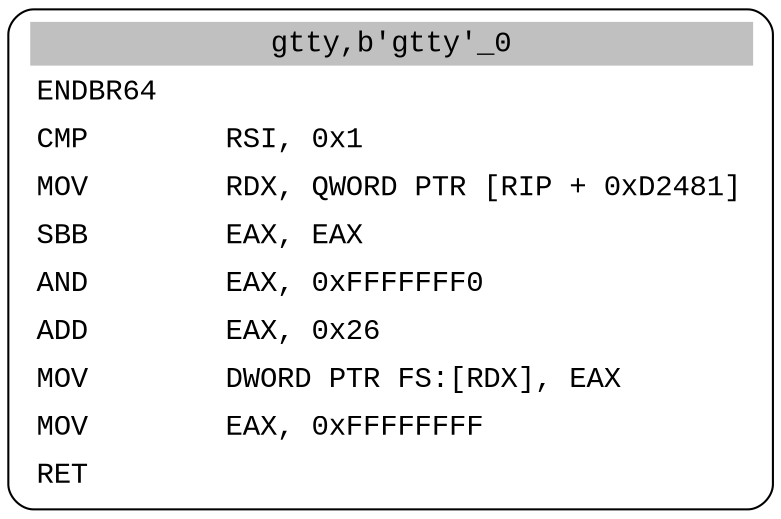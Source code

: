 digraph asm_graph {
429 [
shape="Mrecord" fontname="Courier New"label =<<table border="0" cellborder="0" cellpadding="3"><tr><td align="center" colspan="2" bgcolor="grey">gtty,b'gtty'_0</td></tr><tr><td align="left">ENDBR64    </td></tr><tr><td align="left">CMP        RSI, 0x1</td></tr><tr><td align="left">MOV        RDX, QWORD PTR [RIP + 0xD2481]</td></tr><tr><td align="left">SBB        EAX, EAX</td></tr><tr><td align="left">AND        EAX, 0xFFFFFFF0</td></tr><tr><td align="left">ADD        EAX, 0x26</td></tr><tr><td align="left">MOV        DWORD PTR FS:[RDX], EAX</td></tr><tr><td align="left">MOV        EAX, 0xFFFFFFFF</td></tr><tr><td align="left">RET        </td></tr></table>> ];
}